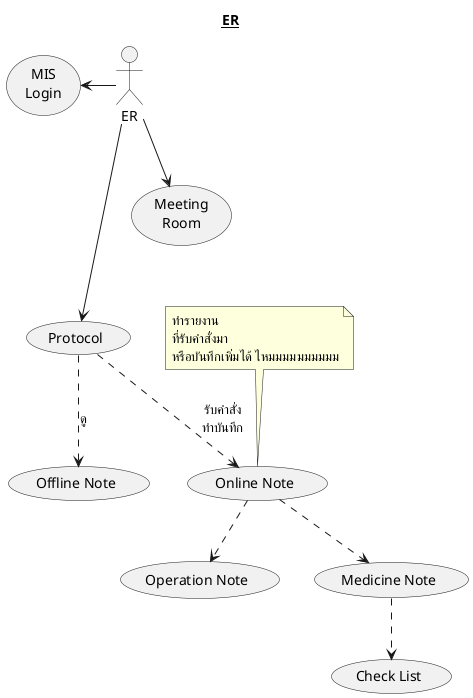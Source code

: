 @startuml
Title __ER__
  :ER: as ER

  usecase (Protocol) as Protocol
  usecase (Offline Note) as Offline
  usecase (Online Note) as Online
  usecase (Operation Note) as Ops
  usecase (Medicine Note) as Med
  usecase (Check List) as Check
  Protocol ..> Offline : ดู
  Protocol ..> Online : รับคำสั่ง\nทำบันทึก
  note top of Online : ทำรายงาน\nที่รับคำสั่งมา\nหรือบันทึกเพิ่มได้ ไหมมมมมมมมมม
  Online ..> Ops
  Online ..> Med
  Med ..> Check

  usecase (MIS\nLogin) as MISLogin
  usecase (Meeting\nRoom) as MeetingRoom

  ER -left-> MISLogin
  ER --> MeetingRoom
  ER ---> Protocol

@enduml

